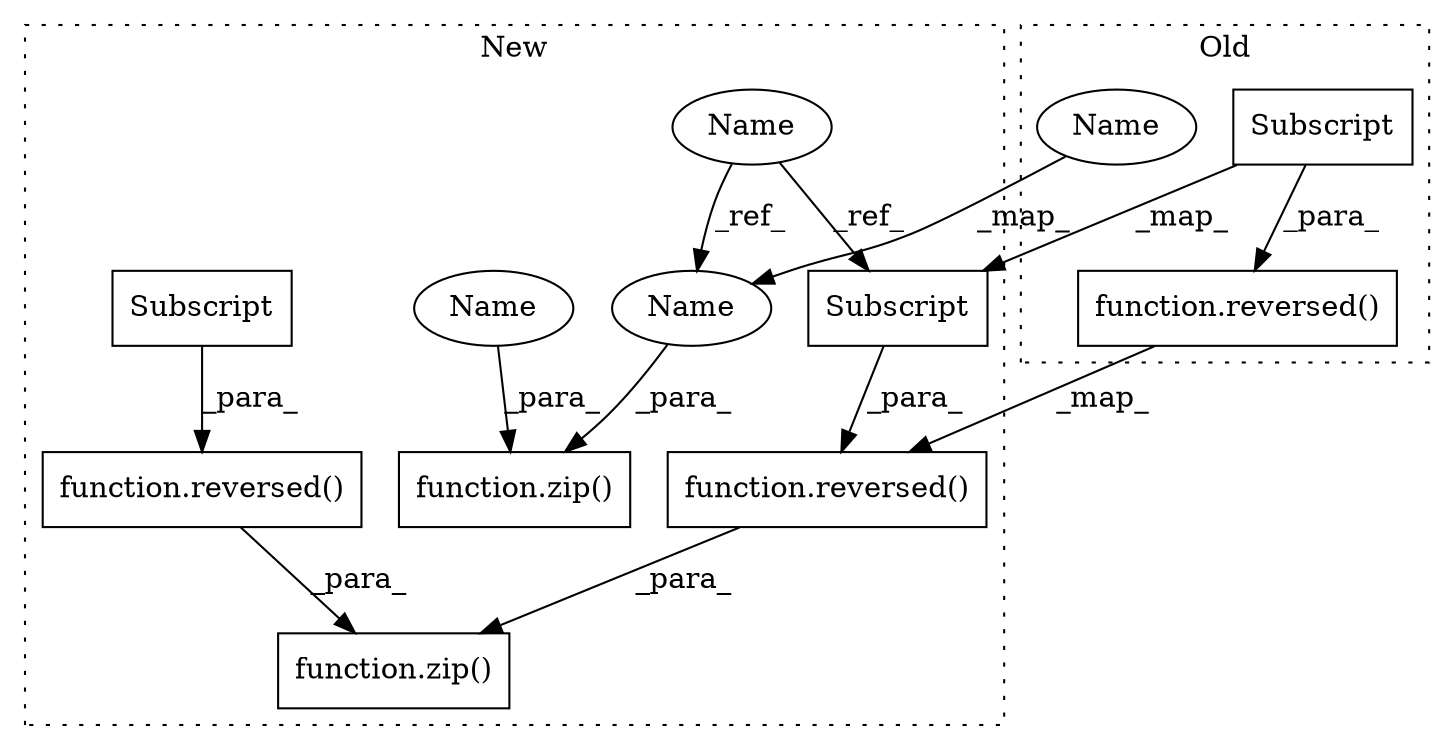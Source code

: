 digraph G {
subgraph cluster0 {
1 [label="function.reversed()" a="75" s="6504,6524" l="9,1" shape="box"];
11 [label="Subscript" a="63" s="6513,0" l="11,0" shape="box"];
12 [label="Name" a="87" s="5950" l="6" shape="ellipse"];
label = "Old";
style="dotted";
}
subgraph cluster1 {
2 [label="function.reversed()" a="75" s="7679,7699" l="9,1" shape="box"];
3 [label="function.zip()" a="75" s="7675,7735" l="4,1" shape="box"];
4 [label="Name" a="87" s="6364" l="6" shape="ellipse"];
5 [label="function.zip()" a="75" s="6927,6957" l="4,1" shape="box"];
6 [label="function.reversed()" a="75" s="7702,7734" l="9,1" shape="box"];
7 [label="Name" a="87" s="6939" l="18" shape="ellipse"];
8 [label="Subscript" a="63" s="7711,0" l="23,0" shape="box"];
9 [label="Subscript" a="63" s="7688,0" l="11,0" shape="box"];
10 [label="Name" a="87" s="6931" l="6" shape="ellipse"];
label = "New";
style="dotted";
}
1 -> 2 [label="_map_"];
2 -> 3 [label="_para_"];
4 -> 9 [label="_ref_"];
4 -> 10 [label="_ref_"];
6 -> 3 [label="_para_"];
7 -> 5 [label="_para_"];
8 -> 6 [label="_para_"];
9 -> 2 [label="_para_"];
10 -> 5 [label="_para_"];
11 -> 9 [label="_map_"];
11 -> 1 [label="_para_"];
12 -> 10 [label="_map_"];
}